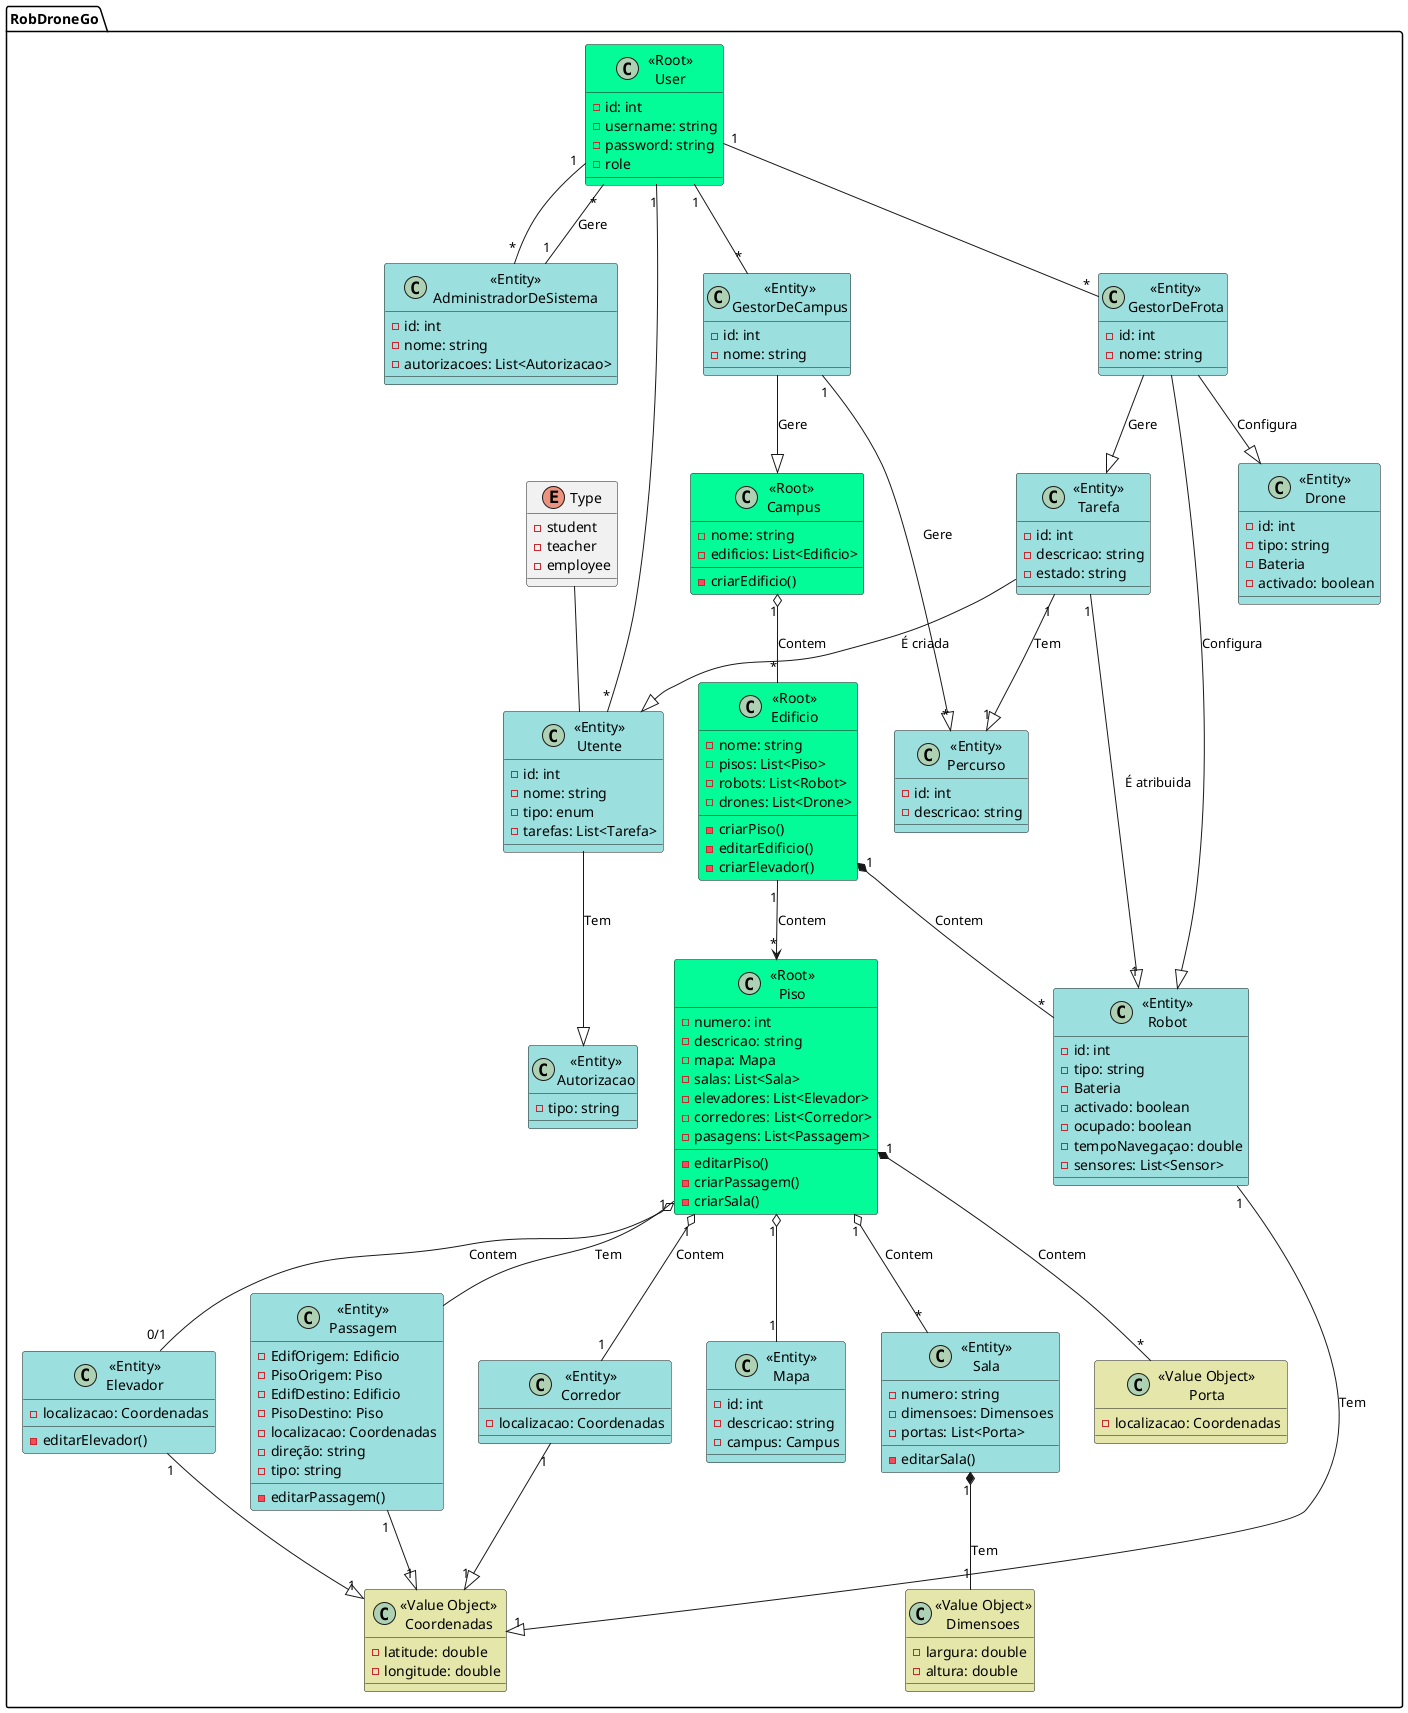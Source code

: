 @startuml RobDroneGo


package "RobDroneGo" {
  class "<<Root>> \nCampus" as Campus #03fc98{
    - nome: string
    - edificios: List<Edificio>
    - criarEdificio()
  }

  class "<<Root>>\nEdificio" as Edificio #03fc98{
    - nome: string
    - pisos: List<Piso>
    - robots: List<Robot>
    - drones: List<Drone>
    - criarPiso()
    - editarEdificio()
    - criarElevador()
  }

  class "<<Root>>\nPiso" as Piso #03fc98{
    - numero: int
    - descricao: string
    - mapa: Mapa
    - salas: List<Sala>
    - elevadores: List<Elevador>
    - corredores: List<Corredor>
    - pasagens: List<Passagem>
    - editarPiso()
    - criarPassagem()
    - criarSala()
  }

  class "<<Entity>>\nSala" as Sala #9be0de{
    - numero: string
    - dimensoes: Dimensoes
    - portas: List<Porta>
    - editarSala()
  }

  class "<<Entity>>\nElevador" as Elevador #9be0de{
    - localizacao: Coordenadas
    - editarElevador()
  }

  class "<<Entity>>\nCorredor" as Corredor #9be0de{
    - localizacao: Coordenadas
  }

  class "<<Entity>>\nRobot" as Robot #9be0de{
    - id: int
    - tipo: string
    - Bateria
    - activado: boolean
    - ocupado: boolean
    - tempoNavegaçao: double
    - sensores: List<Sensor>
  }

  class "<<Entity>>\nDrone" as Drone #9be0de{
    - id: int
    - tipo: string
    - Bateria
    - activado: boolean
  }

  class "<<Entity>>\nUtente" as Utente #9be0de{
    - id: int
    - nome: string
    - tipo: enum
    - tarefas: List<Tarefa>
  }

  enum Type{
  - student
  - teacher
  - employee
  }

  class "<<Entity>>\nAdministradorDeSistema" as AdministradorDeSistema #9be0de{
    - id: int
    - nome: string
    - autorizacoes: List<Autorizacao>
  }

  class "<<Entity>>\nGestorDeFrota" as GestorDeFrota #9be0de{
    - id: int
    - nome: string
  }

  class "<<Entity>>\nGestorDeCampus" as GestorDeCampus #9be0de{
    - id: int
    - nome: string
  }

  class "<<Entity>>\nTarefa" as Tarefa #9be0de{
    - id: int
    - descricao: string
    - estado: string
  }

  class "<<Entity>>\nPercurso" as Percurso #9be0de{
    - id: int
    - descricao: string
  }

  class "<<Entity>>\nMapa" as Mapa #9be0de{
    - id: int
    - descricao: string
    - campus: Campus
  }

  class "<<Entity>>\nAutorizacao" as Autorizacao #9be0de{
    - tipo: string
  }

  class "<<Entity>>\nPassagem" as Passagem #9be0de{
    - EdifOrigem: Edificio
    - PisoOrigem: Piso
    - EdifDestino: Edificio
    - PisoDestino: Piso
    - localizacao: Coordenadas
    - direção: string
    - tipo: string
    - editarPassagem()
  }

  class "<<Root>>\nUser" as User #03fc98{
    - id: int
    - username: string
    - password: string
    - role
  }

  class "<<Value Object>>\nCoordenadas" as Coordenadas #e4e6aa{
    - latitude: double
    - longitude: double
  }

  class "<<Value Object>>\nDimensoes" as Dimensoes #e4e6aa{
    - largura: double
    - altura: double
  }

  class "<<Value Object>>\nPorta" as Porta #e4e6aa{
    - localizacao: Coordenadas
  }



  Campus "1" o-- "*" Edificio : Contem
  Edificio "1" --> "*" Piso : Contem
  Piso "1" o-- "*" Sala : Contem
  Piso "1" o-- "0/1" Elevador : Contem
  Piso "1" o-- "1" Corredor : Contem
  Piso "1" *-- "*" Porta : Contem
  Edificio "1" *-- "*" Robot : Contem
  Utente --|> Autorizacao : Tem
  GestorDeFrota --|> Robot : Configura
  GestorDeFrota --|> Drone : Configura
  GestorDeFrota --|> Tarefa : Gere
  GestorDeCampus --|> Campus :Gere
  GestorDeCampus "1" --|> "*"Percurso: Gere
  Tarefa --|> Utente : É criada
  Tarefa "1"--|> "1"Robot : É atribuida
  Tarefa "1"--|> "1"Percurso : Tem
  Robot "1" --|> "1" Coordenadas : Tem
  Sala "1" *-- "1"Dimensoes : Tem
  Piso -- Passagem : Tem
  Type -- Utente
  User "1"-- "*" Utente
  User "1"-- "*" GestorDeFrota
  User "1"-- "*" GestorDeCampus
  User "1"-- "*" AdministradorDeSistema
  AdministradorDeSistema "1"-- "*" User : Gere
  Piso "1" o-- "1" Mapa
  Passagem "1"--|> "1"Coordenadas
  Elevador "1"--|> "1"Coordenadas
  Corredor "1"--|> "1"Coordenadas
}

@enduml
